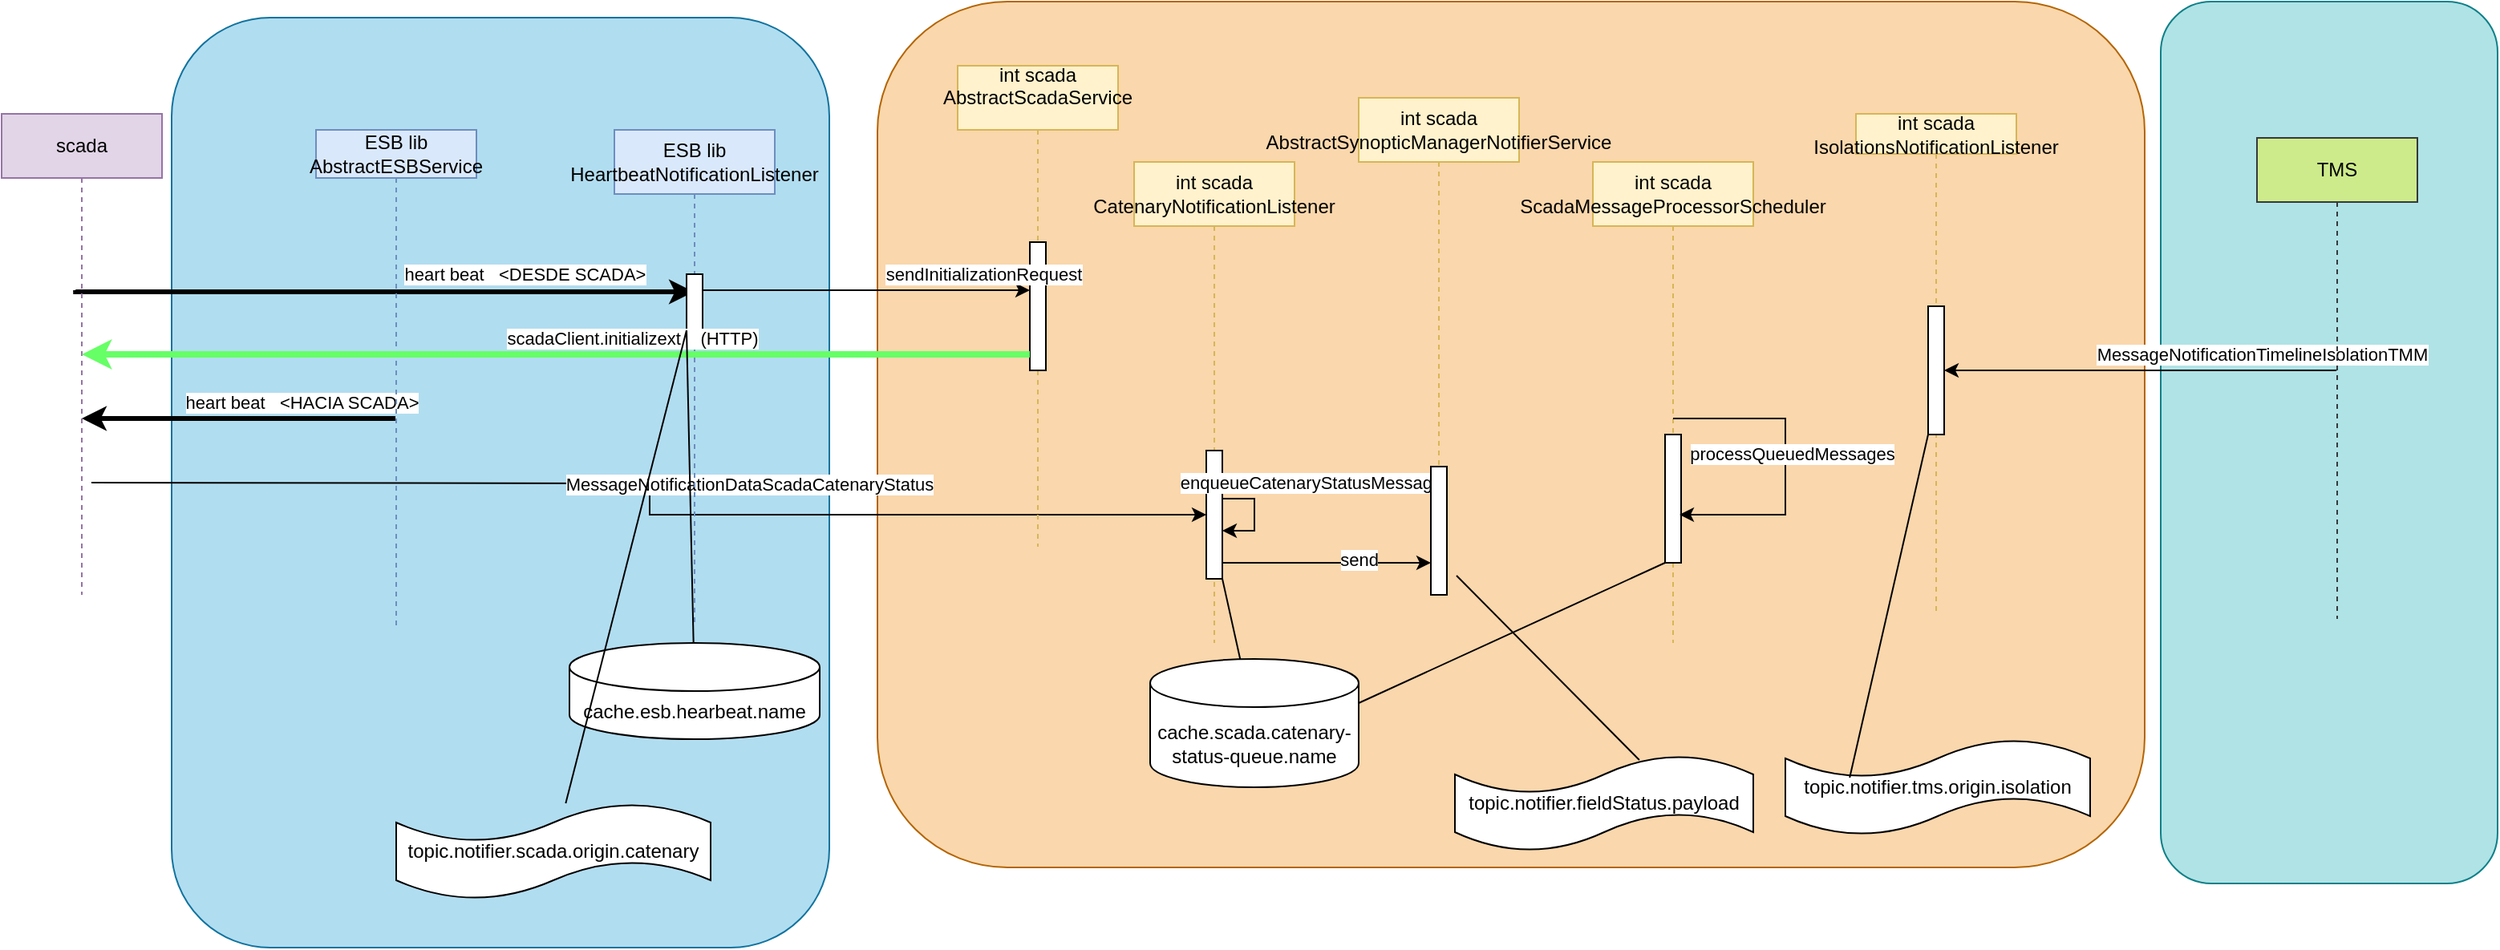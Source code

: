 <mxfile version="22.1.21" type="github">
  <diagram name="Página-1" id="UIix2WDDRqQWM_wK0eBu">
    <mxGraphModel dx="1434" dy="738" grid="1" gridSize="10" guides="1" tooltips="1" connect="1" arrows="1" fold="1" page="1" pageScale="1" pageWidth="827" pageHeight="1169" math="0" shadow="0">
      <root>
        <mxCell id="0" />
        <mxCell id="1" parent="0" />
        <mxCell id="1aCTZFKLjR8OcJD7uJQV-1" value="" style="rounded=1;whiteSpace=wrap;html=1;fillColor=#b0e3e6;strokeColor=#0e8088;" vertex="1" parent="1">
          <mxGeometry x="1380" y="50" width="210" height="550" as="geometry" />
        </mxCell>
        <mxCell id="1aCTZFKLjR8OcJD7uJQV-2" value="" style="rounded=1;whiteSpace=wrap;html=1;fillColor=#fad7ac;strokeColor=#b46504;" vertex="1" parent="1">
          <mxGeometry x="580" y="50" width="790" height="540" as="geometry" />
        </mxCell>
        <mxCell id="1aCTZFKLjR8OcJD7uJQV-3" value="" style="rounded=1;whiteSpace=wrap;html=1;fillColor=#b1ddf0;strokeColor=#10739e;" vertex="1" parent="1">
          <mxGeometry x="140" y="60" width="410" height="580" as="geometry" />
        </mxCell>
        <mxCell id="1aCTZFKLjR8OcJD7uJQV-4" style="edgeStyle=orthogonalEdgeStyle;rounded=0;orthogonalLoop=1;jettySize=auto;html=1;curved=0;strokeWidth=3;" edge="1" parent="1" target="1aCTZFKLjR8OcJD7uJQV-9">
          <mxGeometry relative="1" as="geometry">
            <mxPoint x="80.071" y="230" as="sourcePoint" />
            <mxPoint x="294" y="280" as="targetPoint" />
            <Array as="points">
              <mxPoint x="80" y="231" />
            </Array>
          </mxGeometry>
        </mxCell>
        <mxCell id="1aCTZFKLjR8OcJD7uJQV-5" value="heart beat&amp;nbsp; &amp;nbsp;&amp;lt;DESDE SCADA&amp;gt;" style="edgeLabel;html=1;align=center;verticalAlign=middle;resizable=0;points=[];" vertex="1" connectable="0" parent="1aCTZFKLjR8OcJD7uJQV-4">
          <mxGeometry x="-0.121" y="-2" relative="1" as="geometry">
            <mxPoint x="111" y="-13" as="offset" />
          </mxGeometry>
        </mxCell>
        <mxCell id="1aCTZFKLjR8OcJD7uJQV-6" style="edgeStyle=orthogonalEdgeStyle;rounded=0;orthogonalLoop=1;jettySize=auto;html=1;curved=0;" edge="1" parent="1" target="1aCTZFKLjR8OcJD7uJQV-12">
          <mxGeometry relative="1" as="geometry">
            <mxPoint x="90.004" y="350" as="sourcePoint" />
            <mxPoint x="641.68" y="380" as="targetPoint" />
            <Array as="points" />
          </mxGeometry>
        </mxCell>
        <mxCell id="1aCTZFKLjR8OcJD7uJQV-7" value="MessageNotificationDataScadaCatenaryStatus" style="edgeLabel;html=1;align=center;verticalAlign=middle;resizable=0;points=[];" vertex="1" connectable="0" parent="1aCTZFKLjR8OcJD7uJQV-6">
          <mxGeometry x="-0.154" y="2" relative="1" as="geometry">
            <mxPoint x="108" y="2" as="offset" />
          </mxGeometry>
        </mxCell>
        <mxCell id="1aCTZFKLjR8OcJD7uJQV-8" value="scada" style="shape=umlLifeline;perimeter=lifelinePerimeter;whiteSpace=wrap;html=1;container=1;dropTarget=0;collapsible=0;recursiveResize=0;outlineConnect=0;portConstraint=eastwest;newEdgeStyle={&quot;curved&quot;:0,&quot;rounded&quot;:0};fillColor=#e1d5e7;strokeColor=#9673a6;" vertex="1" parent="1">
          <mxGeometry x="34" y="120" width="100" height="300" as="geometry" />
        </mxCell>
        <mxCell id="1aCTZFKLjR8OcJD7uJQV-9" value="ESB lib&lt;br&gt;HeartbeatNotificationListener" style="shape=umlLifeline;perimeter=lifelinePerimeter;whiteSpace=wrap;html=1;container=1;dropTarget=0;collapsible=0;recursiveResize=0;outlineConnect=0;portConstraint=eastwest;newEdgeStyle={&quot;curved&quot;:0,&quot;rounded&quot;:0};fillColor=#dae8fc;strokeColor=#6c8ebf;" vertex="1" parent="1">
          <mxGeometry x="416" y="130" width="100" height="310" as="geometry" />
        </mxCell>
        <mxCell id="1aCTZFKLjR8OcJD7uJQV-10" value="" style="html=1;points=[[0,0,0,0,5],[0,1,0,0,-5],[1,0,0,0,5],[1,1,0,0,-5]];perimeter=orthogonalPerimeter;outlineConnect=0;targetShapes=umlLifeline;portConstraint=eastwest;newEdgeStyle={&quot;curved&quot;:0,&quot;rounded&quot;:0};" vertex="1" parent="1aCTZFKLjR8OcJD7uJQV-9">
          <mxGeometry x="45" y="90" width="10" height="40" as="geometry" />
        </mxCell>
        <mxCell id="1aCTZFKLjR8OcJD7uJQV-11" value="int scada&lt;br&gt;CatenaryNotificationListener" style="shape=umlLifeline;perimeter=lifelinePerimeter;whiteSpace=wrap;html=1;container=1;dropTarget=0;collapsible=0;recursiveResize=0;outlineConnect=0;portConstraint=eastwest;newEdgeStyle={&quot;curved&quot;:0,&quot;rounded&quot;:0};fillColor=#fff2cc;strokeColor=#d6b656;" vertex="1" parent="1">
          <mxGeometry x="740" y="150" width="100" height="300" as="geometry" />
        </mxCell>
        <mxCell id="1aCTZFKLjR8OcJD7uJQV-12" value="" style="html=1;points=[[0,0,0,0,5],[0,1,0,0,-5],[1,0,0,0,5],[1,1,0,0,-5]];perimeter=orthogonalPerimeter;outlineConnect=0;targetShapes=umlLifeline;portConstraint=eastwest;newEdgeStyle={&quot;curved&quot;:0,&quot;rounded&quot;:0};" vertex="1" parent="1aCTZFKLjR8OcJD7uJQV-11">
          <mxGeometry x="45" y="180" width="10" height="80" as="geometry" />
        </mxCell>
        <mxCell id="1aCTZFKLjR8OcJD7uJQV-13" value="enqueueCatenaryStatusMessage" style="edgeStyle=orthogonalEdgeStyle;rounded=0;orthogonalLoop=1;jettySize=auto;html=1;curved=0;elbow=vertical;" edge="1" parent="1aCTZFKLjR8OcJD7uJQV-11" source="1aCTZFKLjR8OcJD7uJQV-12" target="1aCTZFKLjR8OcJD7uJQV-12">
          <mxGeometry x="-0.333" y="36" relative="1" as="geometry">
            <Array as="points">
              <mxPoint x="75" y="210" />
            </Array>
            <mxPoint x="-1" y="-10" as="offset" />
          </mxGeometry>
        </mxCell>
        <mxCell id="1aCTZFKLjR8OcJD7uJQV-14" style="edgeStyle=orthogonalEdgeStyle;rounded=0;orthogonalLoop=1;jettySize=auto;html=1;curved=0;" edge="1" parent="1" source="1aCTZFKLjR8OcJD7uJQV-16" target="1aCTZFKLjR8OcJD7uJQV-21">
          <mxGeometry relative="1" as="geometry">
            <mxPoint x="1300" y="320" as="targetPoint" />
            <Array as="points">
              <mxPoint x="1380" y="280" />
              <mxPoint x="1380" y="280" />
            </Array>
          </mxGeometry>
        </mxCell>
        <mxCell id="1aCTZFKLjR8OcJD7uJQV-15" value="MessageNotificationTimelineIsolationTMM" style="edgeLabel;html=1;align=center;verticalAlign=middle;resizable=0;points=[];" vertex="1" connectable="0" parent="1aCTZFKLjR8OcJD7uJQV-14">
          <mxGeometry x="-0.272" y="-2" relative="1" as="geometry">
            <mxPoint x="42" y="-8" as="offset" />
          </mxGeometry>
        </mxCell>
        <mxCell id="1aCTZFKLjR8OcJD7uJQV-16" value="TMS" style="shape=umlLifeline;perimeter=lifelinePerimeter;whiteSpace=wrap;html=1;container=1;dropTarget=0;collapsible=0;recursiveResize=0;outlineConnect=0;portConstraint=eastwest;newEdgeStyle={&quot;curved&quot;:0,&quot;rounded&quot;:0};fillColor=#cdeb8b;strokeColor=#36393d;" vertex="1" parent="1">
          <mxGeometry x="1440" y="135" width="100" height="300" as="geometry" />
        </mxCell>
        <mxCell id="1aCTZFKLjR8OcJD7uJQV-17" style="edgeStyle=orthogonalEdgeStyle;rounded=0;orthogonalLoop=1;jettySize=auto;html=1;curved=0;strokeWidth=3;" edge="1" parent="1" source="1aCTZFKLjR8OcJD7uJQV-19" target="1aCTZFKLjR8OcJD7uJQV-8">
          <mxGeometry relative="1" as="geometry">
            <mxPoint x="360" y="290.0" as="sourcePoint" />
            <mxPoint x="110.31" y="290.0" as="targetPoint" />
            <Array as="points">
              <mxPoint x="150" y="310" />
              <mxPoint x="150" y="310" />
            </Array>
          </mxGeometry>
        </mxCell>
        <mxCell id="1aCTZFKLjR8OcJD7uJQV-18" value="heart beat&amp;nbsp; &amp;nbsp;&amp;lt;HACIA SCADA&amp;gt;" style="edgeLabel;html=1;align=center;verticalAlign=middle;resizable=0;points=[];" vertex="1" connectable="0" parent="1aCTZFKLjR8OcJD7uJQV-17">
          <mxGeometry x="-0.121" y="-2" relative="1" as="geometry">
            <mxPoint x="27" y="-8" as="offset" />
          </mxGeometry>
        </mxCell>
        <mxCell id="1aCTZFKLjR8OcJD7uJQV-19" value="ESB lib&lt;br&gt;AbstractESBService" style="shape=umlLifeline;perimeter=lifelinePerimeter;whiteSpace=wrap;html=1;container=1;dropTarget=0;collapsible=0;recursiveResize=0;outlineConnect=0;portConstraint=eastwest;newEdgeStyle={&quot;curved&quot;:0,&quot;rounded&quot;:0};size=30;fillColor=#dae8fc;strokeColor=#6c8ebf;" vertex="1" parent="1">
          <mxGeometry x="230" y="130" width="100" height="310" as="geometry" />
        </mxCell>
        <mxCell id="1aCTZFKLjR8OcJD7uJQV-20" value="int scada&lt;br&gt;IsolationsNotificationListener" style="shape=umlLifeline;perimeter=lifelinePerimeter;whiteSpace=wrap;html=1;container=1;dropTarget=0;collapsible=0;recursiveResize=0;outlineConnect=0;portConstraint=eastwest;newEdgeStyle={&quot;curved&quot;:0,&quot;rounded&quot;:0};fillColor=#fff2cc;strokeColor=#d6b656;size=25;" vertex="1" parent="1">
          <mxGeometry x="1190" y="120" width="100" height="310" as="geometry" />
        </mxCell>
        <mxCell id="1aCTZFKLjR8OcJD7uJQV-21" value="" style="html=1;points=[[0,0,0,0,5],[0,1,0,0,-5],[1,0,0,0,5],[1,1,0,0,-5]];perimeter=orthogonalPerimeter;outlineConnect=0;targetShapes=umlLifeline;portConstraint=eastwest;newEdgeStyle={&quot;curved&quot;:0,&quot;rounded&quot;:0};" vertex="1" parent="1aCTZFKLjR8OcJD7uJQV-20">
          <mxGeometry x="45" y="120" width="10" height="80" as="geometry" />
        </mxCell>
        <mxCell id="1aCTZFKLjR8OcJD7uJQV-22" value="int scada&lt;br&gt;ScadaMessageProcessorScheduler" style="shape=umlLifeline;perimeter=lifelinePerimeter;whiteSpace=wrap;html=1;container=1;dropTarget=0;collapsible=0;recursiveResize=0;outlineConnect=0;portConstraint=eastwest;newEdgeStyle={&quot;curved&quot;:0,&quot;rounded&quot;:0};fillColor=#fff2cc;strokeColor=#d6b656;" vertex="1" parent="1">
          <mxGeometry x="1026" y="150" width="100" height="300" as="geometry" />
        </mxCell>
        <mxCell id="1aCTZFKLjR8OcJD7uJQV-23" value="" style="html=1;points=[[0,0,0,0,5],[0,1,0,0,-5],[1,0,0,0,5],[1,1,0,0,-5]];perimeter=orthogonalPerimeter;outlineConnect=0;targetShapes=umlLifeline;portConstraint=eastwest;newEdgeStyle={&quot;curved&quot;:0,&quot;rounded&quot;:0};" vertex="1" parent="1aCTZFKLjR8OcJD7uJQV-22">
          <mxGeometry x="45" y="170" width="10" height="80" as="geometry" />
        </mxCell>
        <mxCell id="1aCTZFKLjR8OcJD7uJQV-24" value="processQueuedMessages" style="edgeStyle=orthogonalEdgeStyle;rounded=0;orthogonalLoop=1;jettySize=auto;html=1;curved=0;elbow=vertical;" edge="1" parent="1aCTZFKLjR8OcJD7uJQV-22" source="1aCTZFKLjR8OcJD7uJQV-22">
          <mxGeometry x="-0.079" y="4" relative="1" as="geometry">
            <mxPoint x="54" y="200" as="sourcePoint" />
            <mxPoint x="54" y="220" as="targetPoint" />
            <Array as="points">
              <mxPoint x="120" y="160" />
              <mxPoint x="120" y="220" />
            </Array>
            <mxPoint y="1" as="offset" />
          </mxGeometry>
        </mxCell>
        <mxCell id="1aCTZFKLjR8OcJD7uJQV-25" value="int scada&lt;br&gt;AbstractScadaService&lt;br&gt;&lt;br&gt;" style="shape=umlLifeline;perimeter=lifelinePerimeter;whiteSpace=wrap;html=1;container=1;dropTarget=0;collapsible=0;recursiveResize=0;outlineConnect=0;portConstraint=eastwest;newEdgeStyle={&quot;curved&quot;:0,&quot;rounded&quot;:0};fillColor=#fff2cc;strokeColor=#d6b656;" vertex="1" parent="1">
          <mxGeometry x="630" y="90" width="100" height="300" as="geometry" />
        </mxCell>
        <mxCell id="1aCTZFKLjR8OcJD7uJQV-26" value="" style="html=1;points=[[0,0,0,0,5],[0,1,0,0,-5],[1,0,0,0,5],[1,1,0,0,-5]];perimeter=orthogonalPerimeter;outlineConnect=0;targetShapes=umlLifeline;portConstraint=eastwest;newEdgeStyle={&quot;curved&quot;:0,&quot;rounded&quot;:0};" vertex="1" parent="1aCTZFKLjR8OcJD7uJQV-25">
          <mxGeometry x="45" y="110" width="10" height="80" as="geometry" />
        </mxCell>
        <mxCell id="1aCTZFKLjR8OcJD7uJQV-27" style="edgeStyle=orthogonalEdgeStyle;rounded=0;orthogonalLoop=1;jettySize=auto;html=1;curved=0;" edge="1" parent="1" source="1aCTZFKLjR8OcJD7uJQV-10" target="1aCTZFKLjR8OcJD7uJQV-26">
          <mxGeometry relative="1" as="geometry">
            <Array as="points">
              <mxPoint x="490" y="230" />
              <mxPoint x="490" y="230" />
            </Array>
          </mxGeometry>
        </mxCell>
        <mxCell id="1aCTZFKLjR8OcJD7uJQV-28" value="sendInitializationRequest" style="edgeLabel;html=1;align=center;verticalAlign=middle;resizable=0;points=[];" vertex="1" connectable="0" parent="1aCTZFKLjR8OcJD7uJQV-27">
          <mxGeometry x="-0.29" y="-1" relative="1" as="geometry">
            <mxPoint x="102" y="-11" as="offset" />
          </mxGeometry>
        </mxCell>
        <mxCell id="1aCTZFKLjR8OcJD7uJQV-29" style="edgeStyle=orthogonalEdgeStyle;rounded=0;orthogonalLoop=1;jettySize=auto;html=1;curved=0;strokeWidth=4;strokeColor=#66FF66;" edge="1" parent="1" source="1aCTZFKLjR8OcJD7uJQV-26" target="1aCTZFKLjR8OcJD7uJQV-8">
          <mxGeometry relative="1" as="geometry">
            <Array as="points">
              <mxPoint x="480" y="270" />
              <mxPoint x="480" y="270" />
            </Array>
          </mxGeometry>
        </mxCell>
        <mxCell id="1aCTZFKLjR8OcJD7uJQV-30" value="scadaClient.initializext&amp;nbsp; &amp;nbsp; (HTTP)" style="edgeLabel;html=1;align=center;verticalAlign=middle;resizable=0;points=[];" vertex="1" connectable="0" parent="1aCTZFKLjR8OcJD7uJQV-29">
          <mxGeometry x="-0.041" relative="1" as="geometry">
            <mxPoint x="35" y="-10" as="offset" />
          </mxGeometry>
        </mxCell>
        <mxCell id="1aCTZFKLjR8OcJD7uJQV-31" value="cache.scada.catenary-status-queue.name" style="shape=cylinder3;whiteSpace=wrap;html=1;boundedLbl=1;backgroundOutline=1;size=15;" vertex="1" parent="1">
          <mxGeometry x="750" y="460" width="130" height="80" as="geometry" />
        </mxCell>
        <mxCell id="1aCTZFKLjR8OcJD7uJQV-32" value="" style="endArrow=none;html=1;rounded=0;" edge="1" parent="1" source="1aCTZFKLjR8OcJD7uJQV-31" target="1aCTZFKLjR8OcJD7uJQV-12">
          <mxGeometry width="50" height="50" relative="1" as="geometry">
            <mxPoint x="646" y="260" as="sourcePoint" />
            <mxPoint x="696" y="210" as="targetPoint" />
          </mxGeometry>
        </mxCell>
        <mxCell id="1aCTZFKLjR8OcJD7uJQV-33" value="" style="endArrow=none;html=1;rounded=0;entryX=1;entryY=0;entryDx=0;entryDy=27.5;entryPerimeter=0;" edge="1" parent="1" source="1aCTZFKLjR8OcJD7uJQV-23" target="1aCTZFKLjR8OcJD7uJQV-31">
          <mxGeometry width="50" height="50" relative="1" as="geometry">
            <mxPoint x="796" y="290" as="sourcePoint" />
            <mxPoint x="1016" y="447.5" as="targetPoint" />
          </mxGeometry>
        </mxCell>
        <mxCell id="1aCTZFKLjR8OcJD7uJQV-34" value="cache.esb.hearbeat.name" style="shape=cylinder3;whiteSpace=wrap;html=1;boundedLbl=1;backgroundOutline=1;size=15;" vertex="1" parent="1">
          <mxGeometry x="388" y="450" width="156" height="60" as="geometry" />
        </mxCell>
        <mxCell id="1aCTZFKLjR8OcJD7uJQV-35" value="" style="endArrow=none;html=1;rounded=0;exitX=0;exitY=1;exitDx=0;exitDy=-5;exitPerimeter=0;" edge="1" parent="1" source="1aCTZFKLjR8OcJD7uJQV-10" target="1aCTZFKLjR8OcJD7uJQV-34">
          <mxGeometry width="50" height="50" relative="1" as="geometry">
            <mxPoint x="576" y="270" as="sourcePoint" />
            <mxPoint x="626" y="220" as="targetPoint" />
          </mxGeometry>
        </mxCell>
        <mxCell id="1aCTZFKLjR8OcJD7uJQV-36" value="topic.notifier.tms.origin.isolation" style="shape=tape;whiteSpace=wrap;html=1;" vertex="1" parent="1">
          <mxGeometry x="1146" y="510" width="190" height="60" as="geometry" />
        </mxCell>
        <mxCell id="1aCTZFKLjR8OcJD7uJQV-37" value="topic.notifier.scada.origin.catenary" style="shape=tape;whiteSpace=wrap;html=1;" vertex="1" parent="1">
          <mxGeometry x="280" y="550" width="196" height="60" as="geometry" />
        </mxCell>
        <mxCell id="1aCTZFKLjR8OcJD7uJQV-38" value="" style="endArrow=none;html=1;rounded=0;entryX=0;entryY=1;entryDx=0;entryDy=-5;entryPerimeter=0;" edge="1" parent="1" source="1aCTZFKLjR8OcJD7uJQV-37" target="1aCTZFKLjR8OcJD7uJQV-10">
          <mxGeometry width="50" height="50" relative="1" as="geometry">
            <mxPoint x="480" y="360" as="sourcePoint" />
            <mxPoint x="530" y="310" as="targetPoint" />
          </mxGeometry>
        </mxCell>
        <mxCell id="1aCTZFKLjR8OcJD7uJQV-39" value="" style="endArrow=none;html=1;rounded=0;entryX=0.211;entryY=0.4;entryDx=0;entryDy=0;entryPerimeter=0;" edge="1" parent="1" source="1aCTZFKLjR8OcJD7uJQV-21" target="1aCTZFKLjR8OcJD7uJQV-36">
          <mxGeometry width="50" height="50" relative="1" as="geometry">
            <mxPoint x="852" y="390" as="sourcePoint" />
            <mxPoint x="1210" y="479.98" as="targetPoint" />
          </mxGeometry>
        </mxCell>
        <mxCell id="1aCTZFKLjR8OcJD7uJQV-40" value="int scada&lt;br&gt;AbstractSynopticManagerNotifierService&lt;br&gt;" style="shape=umlLifeline;perimeter=lifelinePerimeter;whiteSpace=wrap;html=1;container=1;dropTarget=0;collapsible=0;recursiveResize=0;outlineConnect=0;portConstraint=eastwest;newEdgeStyle={&quot;curved&quot;:0,&quot;rounded&quot;:0};fillColor=#fff2cc;strokeColor=#d6b656;" vertex="1" parent="1">
          <mxGeometry x="880" y="110" width="100" height="300" as="geometry" />
        </mxCell>
        <mxCell id="1aCTZFKLjR8OcJD7uJQV-41" value="" style="html=1;points=[[0,0,0,0,5],[0,1,0,0,-5],[1,0,0,0,5],[1,1,0,0,-5]];perimeter=orthogonalPerimeter;outlineConnect=0;targetShapes=umlLifeline;portConstraint=eastwest;newEdgeStyle={&quot;curved&quot;:0,&quot;rounded&quot;:0};" vertex="1" parent="1aCTZFKLjR8OcJD7uJQV-40">
          <mxGeometry x="45" y="230" width="10" height="80" as="geometry" />
        </mxCell>
        <mxCell id="1aCTZFKLjR8OcJD7uJQV-42" style="edgeStyle=orthogonalEdgeStyle;rounded=0;orthogonalLoop=1;jettySize=auto;html=1;curved=0;" edge="1" parent="1" source="1aCTZFKLjR8OcJD7uJQV-12" target="1aCTZFKLjR8OcJD7uJQV-41">
          <mxGeometry relative="1" as="geometry">
            <Array as="points">
              <mxPoint x="900" y="400" />
              <mxPoint x="900" y="400" />
            </Array>
          </mxGeometry>
        </mxCell>
        <mxCell id="1aCTZFKLjR8OcJD7uJQV-43" value="send" style="edgeLabel;html=1;align=center;verticalAlign=middle;resizable=0;points=[];" vertex="1" connectable="0" parent="1aCTZFKLjR8OcJD7uJQV-42">
          <mxGeometry x="0.301" y="2" relative="1" as="geometry">
            <mxPoint as="offset" />
          </mxGeometry>
        </mxCell>
        <mxCell id="1aCTZFKLjR8OcJD7uJQV-44" value="topic.notifier.fieldStatus.payload" style="shape=tape;whiteSpace=wrap;html=1;" vertex="1" parent="1">
          <mxGeometry x="940" y="520" width="186" height="60" as="geometry" />
        </mxCell>
        <mxCell id="1aCTZFKLjR8OcJD7uJQV-45" value="" style="endArrow=none;html=1;rounded=0;entryX=0.618;entryY=0.05;entryDx=0;entryDy=0;entryPerimeter=0;exitX=1.6;exitY=0.85;exitDx=0;exitDy=0;exitPerimeter=0;" edge="1" parent="1" source="1aCTZFKLjR8OcJD7uJQV-41" target="1aCTZFKLjR8OcJD7uJQV-44">
          <mxGeometry width="50" height="50" relative="1" as="geometry">
            <mxPoint x="646" y="360" as="sourcePoint" />
            <mxPoint x="696" y="310" as="targetPoint" />
          </mxGeometry>
        </mxCell>
      </root>
    </mxGraphModel>
  </diagram>
</mxfile>

